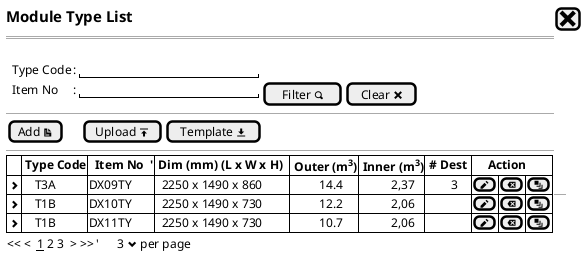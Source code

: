 @startsalt
{
  <size:15><b>Module Type List|[<size:25><&x>]|*
  ==
  .
  {
      .|Type Code    |: |"                      "|*
      .|Item No      |: |"                      "| [Filter <&magnifying-glass>]| [Clear <&x>]| *      

  }
  --
  {
  [Add <&document>]|.|.|.|[Upload <&data-transfer-upload>]| [Template <&data-transfer-download>]|*
  }
  --
  {#
  |                . |<b> Type Code  |<b>  Item No  '|<b> Dim (mm) (L x W x H)  |<b> Outer (m<sup>3</sup>) |<b> Inner (m<sup>3</sup>)    | <b># Dest |<b>     Action |*|*|*
  | <&chevron-right> |    T3A        | DX09TY        |  2250 x 1490 x 860       |          14.4            |           2,37              |        3  |[<&pencil>]|[<&delete>]|[<&layers>]|*
  | <&chevron-right> |    T1B        | DX10TY        |  2250 x 1490 x 730       |          12.2            |           2,06              |         . |[<&pencil>]|[<&delete>]|[<&layers>]|*
  | <&chevron-right> |    T1B        | DX11TY        |  2250 x 1490 x 730       |          10.7            |           2,06              |         . |[<&pencil>]|[<&delete>]|[<&layers>]|*
  }             |
  --
  {
  << <  __1__ 2 3  > >>  |'      3 <&chevron-bottom> per page |*
  }
}
@endsalt
@enduml
